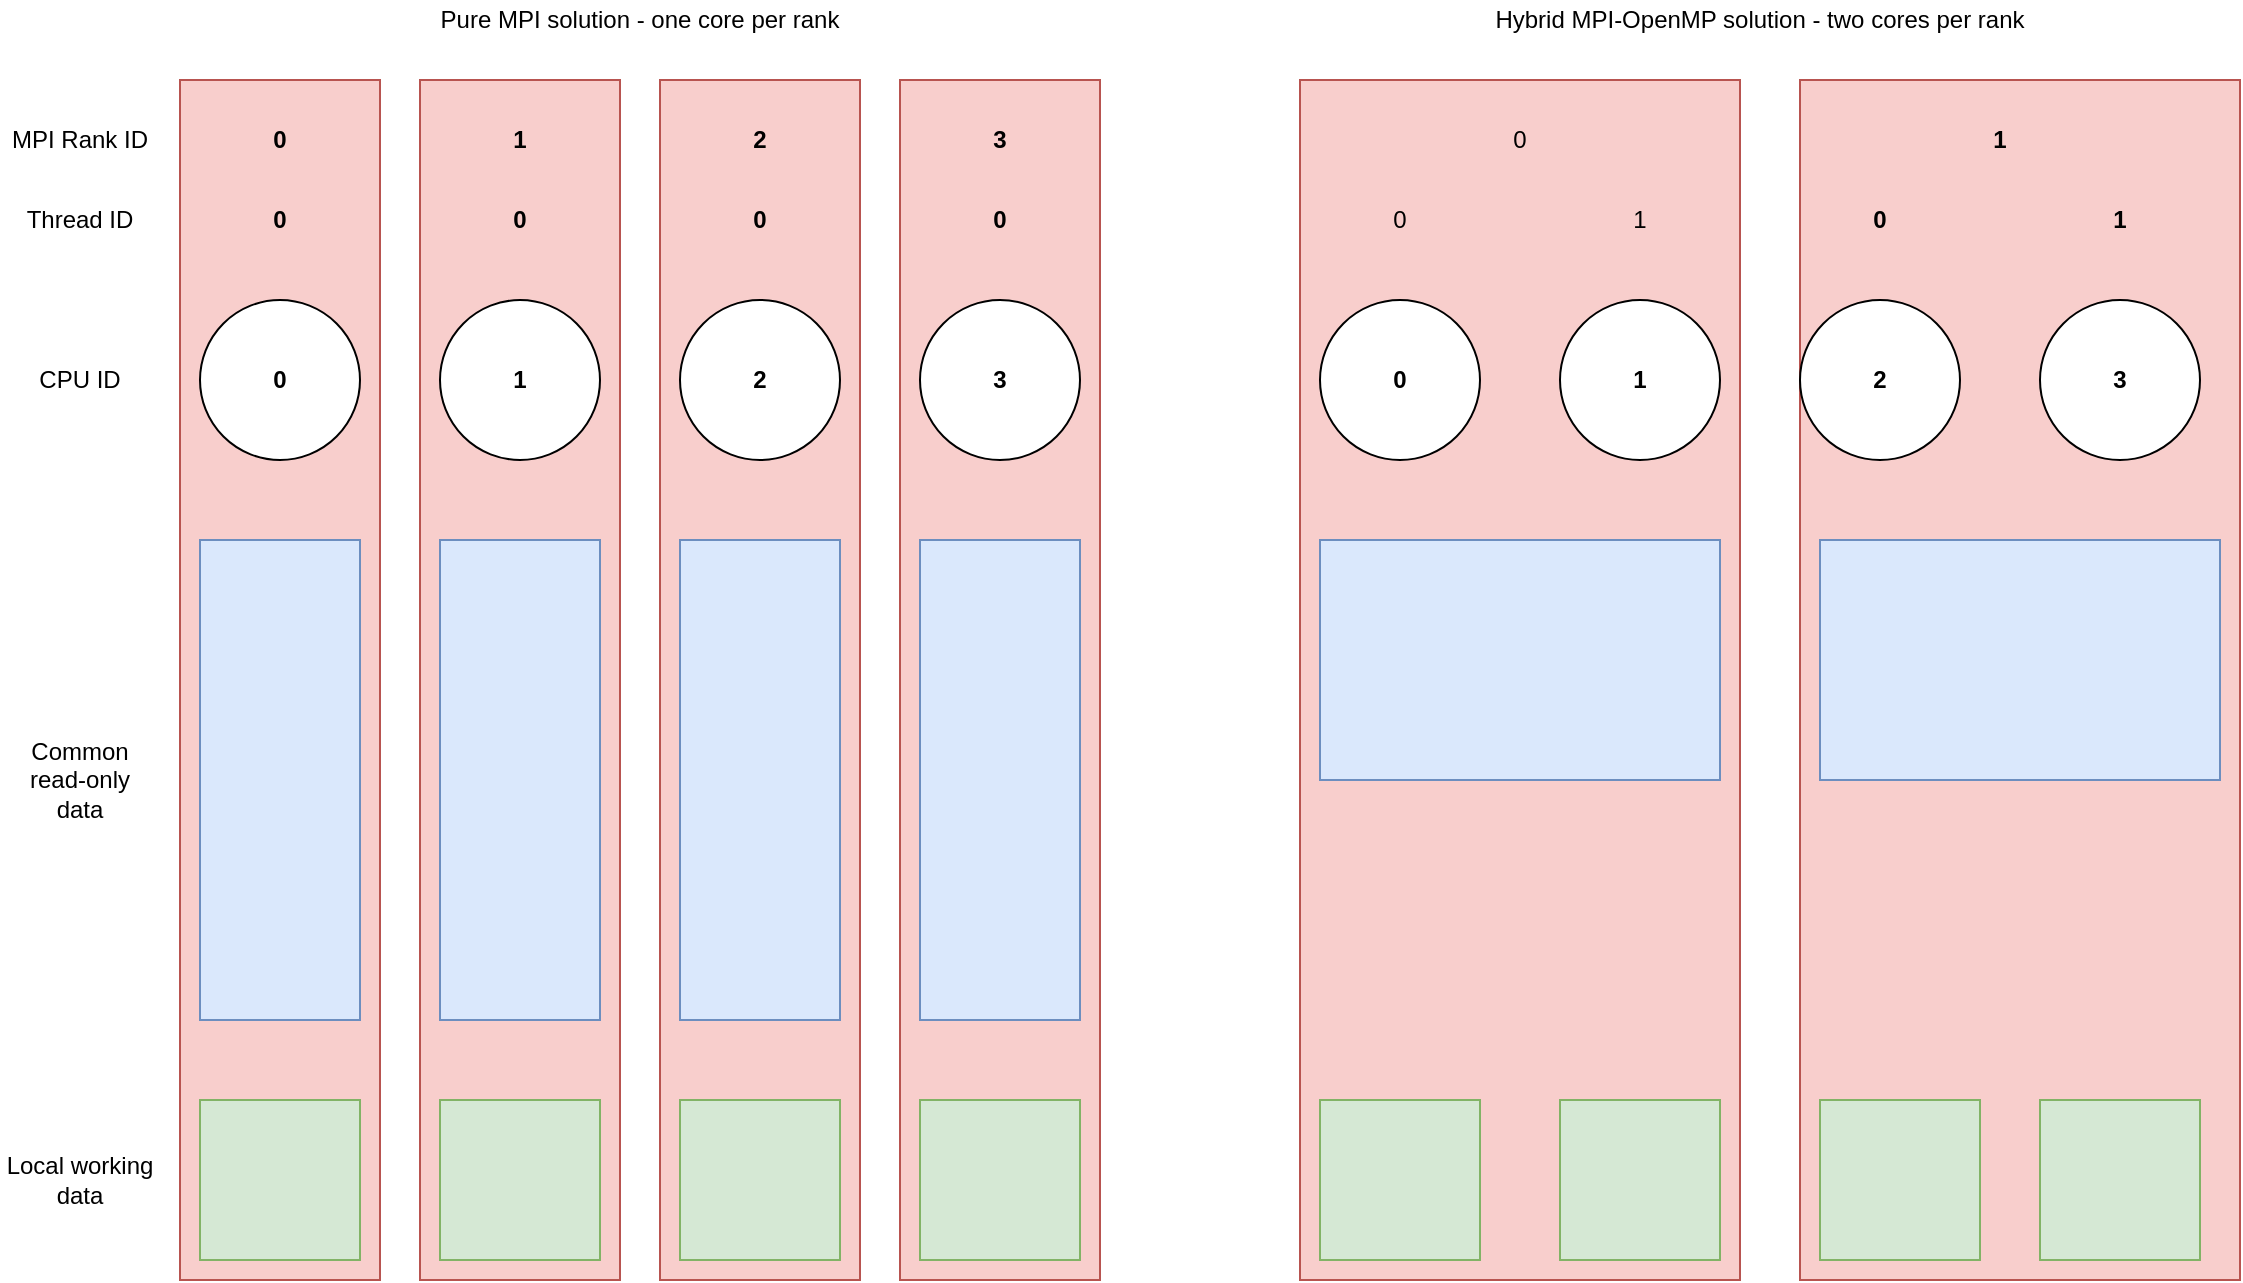 <mxfile version="13.11.0" type="github">
  <diagram id="sxhNIz98lRBmxHHVhqCK" name="Page-1">
    <mxGraphModel dx="1257" dy="909" grid="1" gridSize="10" guides="1" tooltips="1" connect="1" arrows="1" fold="1" page="1" pageScale="1" pageWidth="850" pageHeight="1100" math="0" shadow="0">
      <root>
        <mxCell id="0" />
        <mxCell id="1" parent="0" />
        <mxCell id="btSMa7mVRD-in3--dkbl-22" value="" style="rounded=0;whiteSpace=wrap;html=1;fillColor=#f8cecc;strokeColor=#b85450;" vertex="1" parent="1">
          <mxGeometry x="230" y="50" width="100" height="600" as="geometry" />
        </mxCell>
        <mxCell id="btSMa7mVRD-in3--dkbl-25" value="" style="rounded=0;whiteSpace=wrap;html=1;fillColor=#f8cecc;strokeColor=#b85450;" vertex="1" parent="1">
          <mxGeometry x="350" y="50" width="100" height="600" as="geometry" />
        </mxCell>
        <mxCell id="btSMa7mVRD-in3--dkbl-28" value="" style="rounded=0;whiteSpace=wrap;html=1;fillColor=#f8cecc;strokeColor=#b85450;" vertex="1" parent="1">
          <mxGeometry x="470" y="50" width="100" height="600" as="geometry" />
        </mxCell>
        <mxCell id="btSMa7mVRD-in3--dkbl-17" value="" style="rounded=0;whiteSpace=wrap;html=1;fillColor=#f8cecc;strokeColor=#b85450;" vertex="1" parent="1">
          <mxGeometry x="110" y="50" width="100" height="600" as="geometry" />
        </mxCell>
        <mxCell id="btSMa7mVRD-in3--dkbl-1" value="0" style="ellipse;whiteSpace=wrap;html=1;aspect=fixed;fontStyle=1" vertex="1" parent="1">
          <mxGeometry x="120" y="160" width="80" height="80" as="geometry" />
        </mxCell>
        <mxCell id="btSMa7mVRD-in3--dkbl-2" value="1" style="ellipse;whiteSpace=wrap;html=1;aspect=fixed;fontStyle=1" vertex="1" parent="1">
          <mxGeometry x="240" y="160" width="80" height="80" as="geometry" />
        </mxCell>
        <mxCell id="btSMa7mVRD-in3--dkbl-3" value="2" style="ellipse;whiteSpace=wrap;html=1;aspect=fixed;fontStyle=1" vertex="1" parent="1">
          <mxGeometry x="360" y="160" width="80" height="80" as="geometry" />
        </mxCell>
        <mxCell id="btSMa7mVRD-in3--dkbl-4" value="3" style="ellipse;whiteSpace=wrap;html=1;aspect=fixed;fontStyle=1" vertex="1" parent="1">
          <mxGeometry x="480" y="160" width="80" height="80" as="geometry" />
        </mxCell>
        <mxCell id="btSMa7mVRD-in3--dkbl-6" value="CPU ID" style="text;html=1;strokeColor=none;fillColor=none;align=center;verticalAlign=middle;whiteSpace=wrap;rounded=0;" vertex="1" parent="1">
          <mxGeometry x="20" y="190" width="80" height="20" as="geometry" />
        </mxCell>
        <mxCell id="btSMa7mVRD-in3--dkbl-7" value="" style="rounded=0;whiteSpace=wrap;html=1;fillColor=#dae8fc;strokeColor=#6c8ebf;" vertex="1" parent="1">
          <mxGeometry x="120" y="280" width="80" height="240" as="geometry" />
        </mxCell>
        <mxCell id="btSMa7mVRD-in3--dkbl-8" value="Common&lt;br&gt;read-only&lt;br&gt;data" style="text;html=1;strokeColor=none;fillColor=none;align=center;verticalAlign=middle;whiteSpace=wrap;rounded=0;" vertex="1" parent="1">
          <mxGeometry x="20" y="390" width="80" height="20" as="geometry" />
        </mxCell>
        <mxCell id="btSMa7mVRD-in3--dkbl-9" value="" style="rounded=0;whiteSpace=wrap;html=1;fillColor=#dae8fc;strokeColor=#6c8ebf;" vertex="1" parent="1">
          <mxGeometry x="240" y="280" width="80" height="240" as="geometry" />
        </mxCell>
        <mxCell id="btSMa7mVRD-in3--dkbl-10" value="" style="rounded=0;whiteSpace=wrap;html=1;fillColor=#dae8fc;strokeColor=#6c8ebf;" vertex="1" parent="1">
          <mxGeometry x="360" y="280" width="80" height="240" as="geometry" />
        </mxCell>
        <mxCell id="btSMa7mVRD-in3--dkbl-11" value="" style="rounded=0;whiteSpace=wrap;html=1;fillColor=#dae8fc;strokeColor=#6c8ebf;" vertex="1" parent="1">
          <mxGeometry x="480" y="280" width="80" height="240" as="geometry" />
        </mxCell>
        <mxCell id="btSMa7mVRD-in3--dkbl-12" value="" style="rounded=0;whiteSpace=wrap;html=1;fillColor=#d5e8d4;strokeColor=#82b366;" vertex="1" parent="1">
          <mxGeometry x="120" y="560" width="80" height="80" as="geometry" />
        </mxCell>
        <mxCell id="btSMa7mVRD-in3--dkbl-13" value="" style="rounded=0;whiteSpace=wrap;html=1;fillColor=#d5e8d4;strokeColor=#82b366;" vertex="1" parent="1">
          <mxGeometry x="240" y="560" width="80" height="80" as="geometry" />
        </mxCell>
        <mxCell id="btSMa7mVRD-in3--dkbl-14" value="" style="rounded=0;whiteSpace=wrap;html=1;fillColor=#d5e8d4;strokeColor=#82b366;" vertex="1" parent="1">
          <mxGeometry x="360" y="560" width="80" height="80" as="geometry" />
        </mxCell>
        <mxCell id="btSMa7mVRD-in3--dkbl-15" value="" style="rounded=0;whiteSpace=wrap;html=1;fillColor=#d5e8d4;strokeColor=#82b366;" vertex="1" parent="1">
          <mxGeometry x="480" y="560" width="80" height="80" as="geometry" />
        </mxCell>
        <mxCell id="btSMa7mVRD-in3--dkbl-16" value="Local working data" style="text;html=1;strokeColor=none;fillColor=none;align=center;verticalAlign=middle;whiteSpace=wrap;rounded=0;" vertex="1" parent="1">
          <mxGeometry x="20" y="590" width="80" height="20" as="geometry" />
        </mxCell>
        <mxCell id="btSMa7mVRD-in3--dkbl-18" value="MPI Rank ID" style="text;html=1;strokeColor=none;fillColor=none;align=center;verticalAlign=middle;whiteSpace=wrap;rounded=0;" vertex="1" parent="1">
          <mxGeometry x="20" y="70" width="80" height="20" as="geometry" />
        </mxCell>
        <mxCell id="btSMa7mVRD-in3--dkbl-19" value="Thread ID" style="text;html=1;strokeColor=none;fillColor=none;align=center;verticalAlign=middle;whiteSpace=wrap;rounded=0;" vertex="1" parent="1">
          <mxGeometry x="20" y="110" width="80" height="20" as="geometry" />
        </mxCell>
        <mxCell id="btSMa7mVRD-in3--dkbl-20" value="0" style="text;html=1;strokeColor=none;fillColor=none;align=center;verticalAlign=middle;whiteSpace=wrap;rounded=0;fontStyle=1" vertex="1" parent="1">
          <mxGeometry x="140" y="70" width="40" height="20" as="geometry" />
        </mxCell>
        <mxCell id="btSMa7mVRD-in3--dkbl-21" value="0" style="text;html=1;strokeColor=none;fillColor=none;align=center;verticalAlign=middle;whiteSpace=wrap;rounded=0;fontStyle=1" vertex="1" parent="1">
          <mxGeometry x="140" y="110" width="40" height="20" as="geometry" />
        </mxCell>
        <mxCell id="btSMa7mVRD-in3--dkbl-23" value="1" style="text;html=1;strokeColor=none;fillColor=none;align=center;verticalAlign=middle;whiteSpace=wrap;rounded=0;fontStyle=1" vertex="1" parent="1">
          <mxGeometry x="260" y="70" width="40" height="20" as="geometry" />
        </mxCell>
        <mxCell id="btSMa7mVRD-in3--dkbl-24" value="0" style="text;html=1;strokeColor=none;fillColor=none;align=center;verticalAlign=middle;whiteSpace=wrap;rounded=0;fontStyle=1" vertex="1" parent="1">
          <mxGeometry x="260" y="110" width="40" height="20" as="geometry" />
        </mxCell>
        <mxCell id="btSMa7mVRD-in3--dkbl-26" value="2" style="text;html=1;strokeColor=none;fillColor=none;align=center;verticalAlign=middle;whiteSpace=wrap;rounded=0;fontStyle=1" vertex="1" parent="1">
          <mxGeometry x="380" y="70" width="40" height="20" as="geometry" />
        </mxCell>
        <mxCell id="btSMa7mVRD-in3--dkbl-27" value="0" style="text;html=1;strokeColor=none;fillColor=none;align=center;verticalAlign=middle;whiteSpace=wrap;rounded=0;fontStyle=1" vertex="1" parent="1">
          <mxGeometry x="380" y="110" width="40" height="20" as="geometry" />
        </mxCell>
        <mxCell id="btSMa7mVRD-in3--dkbl-29" value="3" style="text;html=1;strokeColor=none;fillColor=none;align=center;verticalAlign=middle;whiteSpace=wrap;rounded=0;fontStyle=1" vertex="1" parent="1">
          <mxGeometry x="500" y="70" width="40" height="20" as="geometry" />
        </mxCell>
        <mxCell id="btSMa7mVRD-in3--dkbl-30" value="0" style="text;html=1;strokeColor=none;fillColor=none;align=center;verticalAlign=middle;whiteSpace=wrap;rounded=0;fontStyle=1" vertex="1" parent="1">
          <mxGeometry x="500" y="110" width="40" height="20" as="geometry" />
        </mxCell>
        <mxCell id="btSMa7mVRD-in3--dkbl-31" value="Pure MPI solution - one core per rank" style="text;html=1;strokeColor=none;fillColor=none;align=center;verticalAlign=middle;whiteSpace=wrap;rounded=0;" vertex="1" parent="1">
          <mxGeometry x="180" y="10" width="320" height="20" as="geometry" />
        </mxCell>
        <mxCell id="btSMa7mVRD-in3--dkbl-35" value="" style="rounded=0;whiteSpace=wrap;html=1;fillColor=#f8cecc;strokeColor=#b85450;" vertex="1" parent="1">
          <mxGeometry x="920" y="50" width="220" height="600" as="geometry" />
        </mxCell>
        <mxCell id="btSMa7mVRD-in3--dkbl-37" value="" style="rounded=0;whiteSpace=wrap;html=1;fillColor=#f8cecc;strokeColor=#b85450;" vertex="1" parent="1">
          <mxGeometry x="670" y="50" width="220" height="600" as="geometry" />
        </mxCell>
        <mxCell id="btSMa7mVRD-in3--dkbl-38" value="0" style="ellipse;whiteSpace=wrap;html=1;aspect=fixed;fontStyle=1" vertex="1" parent="1">
          <mxGeometry x="680" y="160" width="80" height="80" as="geometry" />
        </mxCell>
        <mxCell id="btSMa7mVRD-in3--dkbl-39" value="&lt;b&gt;1&lt;/b&gt;" style="ellipse;whiteSpace=wrap;html=1;aspect=fixed;" vertex="1" parent="1">
          <mxGeometry x="800" y="160" width="80" height="80" as="geometry" />
        </mxCell>
        <mxCell id="btSMa7mVRD-in3--dkbl-40" value="&lt;b&gt;2&lt;/b&gt;" style="ellipse;whiteSpace=wrap;html=1;aspect=fixed;" vertex="1" parent="1">
          <mxGeometry x="920" y="160" width="80" height="80" as="geometry" />
        </mxCell>
        <mxCell id="btSMa7mVRD-in3--dkbl-41" value="&lt;b&gt;3&lt;/b&gt;" style="ellipse;whiteSpace=wrap;html=1;aspect=fixed;" vertex="1" parent="1">
          <mxGeometry x="1040" y="160" width="80" height="80" as="geometry" />
        </mxCell>
        <mxCell id="btSMa7mVRD-in3--dkbl-42" value="" style="rounded=0;whiteSpace=wrap;html=1;fillColor=#dae8fc;strokeColor=#6c8ebf;" vertex="1" parent="1">
          <mxGeometry x="680" y="280" width="200" height="120" as="geometry" />
        </mxCell>
        <mxCell id="btSMa7mVRD-in3--dkbl-44" value="" style="rounded=0;whiteSpace=wrap;html=1;fillColor=#dae8fc;strokeColor=#6c8ebf;" vertex="1" parent="1">
          <mxGeometry x="930" y="280" width="200" height="120" as="geometry" />
        </mxCell>
        <mxCell id="btSMa7mVRD-in3--dkbl-46" value="" style="rounded=0;whiteSpace=wrap;html=1;fillColor=#d5e8d4;strokeColor=#82b366;" vertex="1" parent="1">
          <mxGeometry x="680" y="560" width="80" height="80" as="geometry" />
        </mxCell>
        <mxCell id="btSMa7mVRD-in3--dkbl-47" value="" style="rounded=0;whiteSpace=wrap;html=1;fillColor=#d5e8d4;strokeColor=#82b366;" vertex="1" parent="1">
          <mxGeometry x="800" y="560" width="80" height="80" as="geometry" />
        </mxCell>
        <mxCell id="btSMa7mVRD-in3--dkbl-48" value="" style="rounded=0;whiteSpace=wrap;html=1;fillColor=#d5e8d4;strokeColor=#82b366;" vertex="1" parent="1">
          <mxGeometry x="930" y="560" width="80" height="80" as="geometry" />
        </mxCell>
        <mxCell id="btSMa7mVRD-in3--dkbl-49" value="" style="rounded=0;whiteSpace=wrap;html=1;fillColor=#d5e8d4;strokeColor=#82b366;" vertex="1" parent="1">
          <mxGeometry x="1040" y="560" width="80" height="80" as="geometry" />
        </mxCell>
        <mxCell id="btSMa7mVRD-in3--dkbl-50" value="0" style="text;html=1;strokeColor=none;fillColor=none;align=center;verticalAlign=middle;whiteSpace=wrap;rounded=0;" vertex="1" parent="1">
          <mxGeometry x="760" y="70" width="40" height="20" as="geometry" />
        </mxCell>
        <mxCell id="btSMa7mVRD-in3--dkbl-51" value="0" style="text;html=1;strokeColor=none;fillColor=none;align=center;verticalAlign=middle;whiteSpace=wrap;rounded=0;" vertex="1" parent="1">
          <mxGeometry x="700" y="110" width="40" height="20" as="geometry" />
        </mxCell>
        <mxCell id="btSMa7mVRD-in3--dkbl-53" value="1" style="text;html=1;strokeColor=none;fillColor=none;align=center;verticalAlign=middle;whiteSpace=wrap;rounded=0;" vertex="1" parent="1">
          <mxGeometry x="820" y="110" width="40" height="20" as="geometry" />
        </mxCell>
        <mxCell id="btSMa7mVRD-in3--dkbl-54" value="&lt;b&gt;1&lt;/b&gt;" style="text;html=1;strokeColor=none;fillColor=none;align=center;verticalAlign=middle;whiteSpace=wrap;rounded=0;" vertex="1" parent="1">
          <mxGeometry x="1000" y="70" width="40" height="20" as="geometry" />
        </mxCell>
        <mxCell id="btSMa7mVRD-in3--dkbl-55" value="&lt;b&gt;0&lt;/b&gt;" style="text;html=1;strokeColor=none;fillColor=none;align=center;verticalAlign=middle;whiteSpace=wrap;rounded=0;" vertex="1" parent="1">
          <mxGeometry x="940" y="110" width="40" height="20" as="geometry" />
        </mxCell>
        <mxCell id="btSMa7mVRD-in3--dkbl-57" value="&lt;b&gt;1&lt;/b&gt;" style="text;html=1;strokeColor=none;fillColor=none;align=center;verticalAlign=middle;whiteSpace=wrap;rounded=0;" vertex="1" parent="1">
          <mxGeometry x="1060" y="110" width="40" height="20" as="geometry" />
        </mxCell>
        <mxCell id="btSMa7mVRD-in3--dkbl-58" value="Hybrid MPI-OpenMP solution - two cores per rank" style="text;html=1;strokeColor=none;fillColor=none;align=center;verticalAlign=middle;whiteSpace=wrap;rounded=0;" vertex="1" parent="1">
          <mxGeometry x="740" y="10" width="320" height="20" as="geometry" />
        </mxCell>
      </root>
    </mxGraphModel>
  </diagram>
</mxfile>
